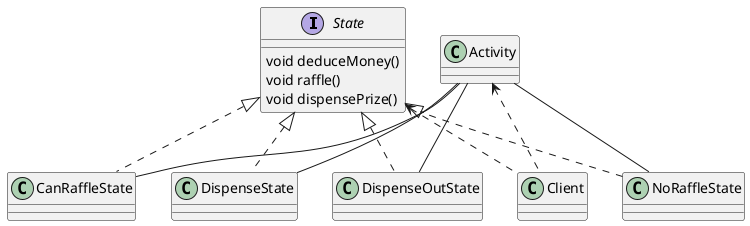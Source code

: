 @startuml
'https://plantuml.com/class-diagram
interface State{
    void deduceMoney()
    void raffle()
    void dispensePrize()
}

State <|.. NoRaffleState
State <|.. CanRaffleState
State <|.. DispenseState
State <|.. DispenseOutState


Activity -- NoRaffleState
Activity -- CanRaffleState
Activity -- DispenseState
Activity -- DispenseOutState

Activity <.. Client
State <.. Client

@enduml